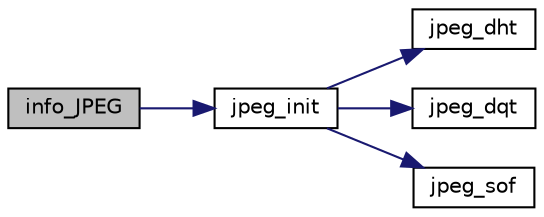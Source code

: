 digraph "info_JPEG"
{
 // LATEX_PDF_SIZE
  edge [fontname="Helvetica",fontsize="10",labelfontname="Helvetica",labelfontsize="10"];
  node [fontname="Helvetica",fontsize="10",shape=record];
  rankdir="LR";
  Node1 [label="info_JPEG",height=0.2,width=0.4,color="black", fillcolor="grey75", style="filled", fontcolor="black",tooltip=" "];
  Node1 -> Node2 [color="midnightblue",fontsize="10",style="solid"];
  Node2 [label="jpeg_init",height=0.2,width=0.4,color="black", fillcolor="white", style="filled",URL="$jpeg_8c.html#ac9661fc9579081c3d1e51504aae7cfdc",tooltip=" "];
  Node2 -> Node3 [color="midnightblue",fontsize="10",style="solid"];
  Node3 [label="jpeg_dht",height=0.2,width=0.4,color="black", fillcolor="white", style="filled",URL="$jpeg_8c.html#ae8b721d3ab2f23c9f6b6717a9eb2f3e1",tooltip=" "];
  Node2 -> Node4 [color="midnightblue",fontsize="10",style="solid"];
  Node4 [label="jpeg_dqt",height=0.2,width=0.4,color="black", fillcolor="white", style="filled",URL="$jpeg_8c.html#a95b1daac36e4cafa54f028934996a4bf",tooltip=" "];
  Node2 -> Node5 [color="midnightblue",fontsize="10",style="solid"];
  Node5 [label="jpeg_sof",height=0.2,width=0.4,color="black", fillcolor="white", style="filled",URL="$jpeg_8c.html#aeee495fc3d68cda768a72c0a5a1ff2ae",tooltip=" "];
}
